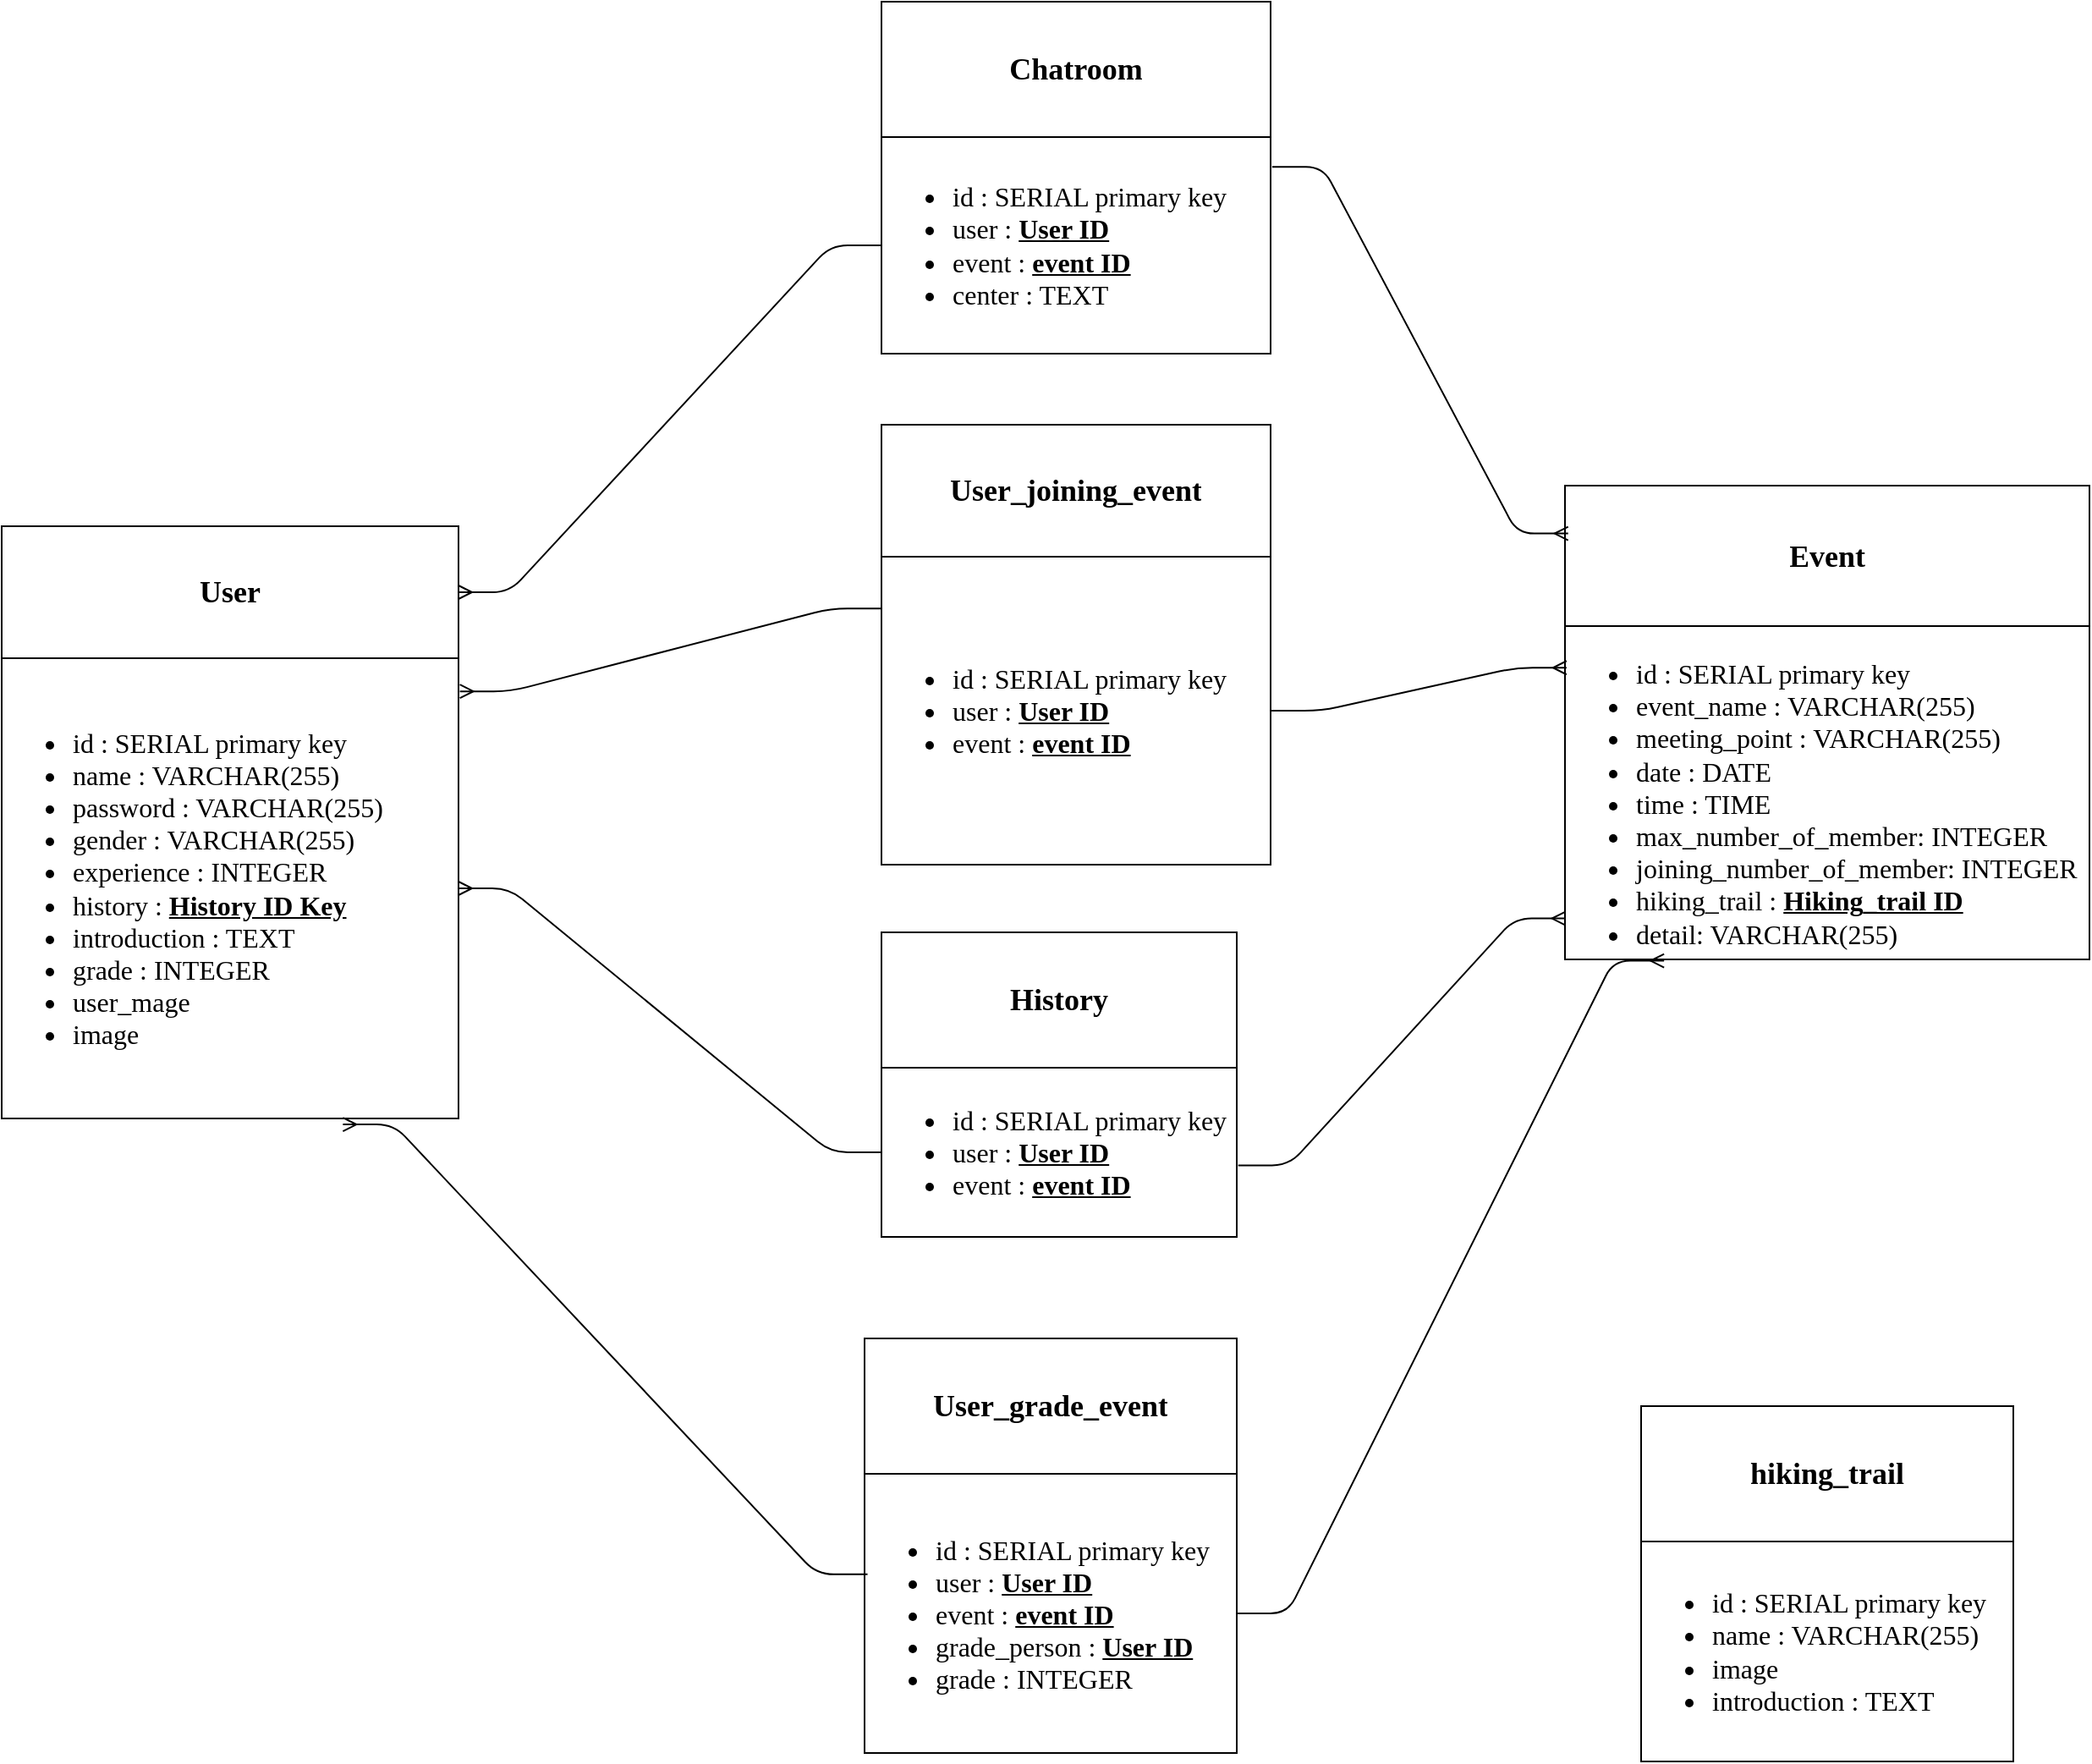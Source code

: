 <mxfile version="14.2.5" type="device"><diagram id="65VvHo6--kCIn4KXoi39" name="Page-1"><mxGraphModel dx="2545" dy="2104" grid="1" gridSize="10" guides="1" tooltips="1" connect="1" arrows="1" fold="1" page="1" pageScale="1" pageWidth="827" pageHeight="1169" math="0" shadow="0"><root><mxCell id="0"/><mxCell id="1" parent="0"/><mxCell id="d0yQMke6JM1EVP33kVht-1" value="" style="shape=table;html=1;whiteSpace=wrap;startSize=0;container=1;collapsible=0;childLayout=tableLayout;align=left;verticalAlign=top;" vertex="1" parent="1"><mxGeometry x="-510" y="-560" width="270" height="350.0" as="geometry"/></mxCell><mxCell id="d0yQMke6JM1EVP33kVht-2" value="" style="shape=partialRectangle;html=1;whiteSpace=wrap;collapsible=0;dropTarget=0;pointerEvents=0;fillColor=none;top=0;left=0;bottom=0;right=0;points=[[0,0.5],[1,0.5]];portConstraint=eastwest;" vertex="1" parent="d0yQMke6JM1EVP33kVht-1"><mxGeometry width="270" height="78" as="geometry"/></mxCell><mxCell id="d0yQMke6JM1EVP33kVht-3" value="&lt;h2 style=&quot;font-family: &amp;#34;times new roman&amp;#34; ; background-color: rgb(170 , 170 , 170)&quot;&gt;&lt;div style=&quot;color: rgb(212 , 212 , 212) ; background-color: rgb(30 , 30 , 30) ; font-family: &amp;#34;consolas&amp;#34; , &amp;#34;courier new&amp;#34; , monospace ; font-weight: normal ; font-size: 14px ; line-height: 19px&quot;&gt;&lt;/div&gt;&lt;/h2&gt;&lt;h2 style=&quot;font-family: &amp;#34;times new roman&amp;#34;&quot;&gt;&lt;span style=&quot;background-color: rgb(255 , 255 , 255)&quot;&gt;User&lt;/span&gt;&lt;/h2&gt;" style="shape=partialRectangle;html=1;whiteSpace=wrap;connectable=0;overflow=hidden;fillColor=none;top=0;left=0;bottom=0;right=0;" vertex="1" parent="d0yQMke6JM1EVP33kVht-2"><mxGeometry width="270" height="78" as="geometry"/></mxCell><mxCell id="d0yQMke6JM1EVP33kVht-96" style="shape=partialRectangle;html=1;whiteSpace=wrap;collapsible=0;dropTarget=0;pointerEvents=0;fillColor=none;top=0;left=0;bottom=0;right=0;points=[[0,0.5],[1,0.5]];portConstraint=eastwest;" vertex="1" parent="d0yQMke6JM1EVP33kVht-1"><mxGeometry y="78" width="270" height="272" as="geometry"/></mxCell><mxCell id="d0yQMke6JM1EVP33kVht-97" value="&lt;ul style=&quot;font-family: &amp;#34;times new roman&amp;#34; ; font-size: medium&quot;&gt;&lt;li&gt;id : SERIAL primary key&lt;/li&gt;&lt;li&gt;name : VARCHAR(255)&lt;/li&gt;&lt;li&gt;password : VARCHAR(255)&lt;/li&gt;&lt;li&gt;gender : VARCHAR(255)&lt;/li&gt;&lt;li&gt;experience : INTEGER&lt;/li&gt;&lt;li&gt;history : &lt;u&gt;&lt;b&gt;History ID Key&lt;/b&gt;&lt;/u&gt;&lt;/li&gt;&lt;li&gt;introduction : TEXT&lt;/li&gt;&lt;li&gt;grade : INTEGER&lt;/li&gt;&lt;li&gt;user_mage&lt;/li&gt;&lt;li&gt;image&lt;/li&gt;&lt;/ul&gt;" style="shape=partialRectangle;html=1;whiteSpace=wrap;connectable=0;overflow=hidden;fillColor=none;top=0;left=0;bottom=0;right=0;align=left;" vertex="1" parent="d0yQMke6JM1EVP33kVht-96"><mxGeometry width="270" height="272" as="geometry"/></mxCell><mxCell id="d0yQMke6JM1EVP33kVht-4" value="" style="shape=table;html=1;whiteSpace=wrap;startSize=0;container=1;collapsible=0;childLayout=tableLayout;" vertex="1" parent="1"><mxGeometry x="10" y="-620" width="230" height="260" as="geometry"/></mxCell><mxCell id="d0yQMke6JM1EVP33kVht-5" value="" style="shape=partialRectangle;html=1;whiteSpace=wrap;collapsible=0;dropTarget=0;pointerEvents=0;fillColor=none;top=0;left=0;bottom=0;right=0;points=[[0,0.5],[1,0.5]];portConstraint=eastwest;" vertex="1" parent="d0yQMke6JM1EVP33kVht-4"><mxGeometry width="230" height="78" as="geometry"/></mxCell><mxCell id="d0yQMke6JM1EVP33kVht-6" value="&lt;h2 style=&quot;font-family: &amp;#34;times new roman&amp;#34;&quot;&gt;&lt;span style=&quot;background-color: rgb(255 , 255 , 255)&quot;&gt;User_joining_event&lt;/span&gt;&lt;/h2&gt;" style="shape=partialRectangle;html=1;whiteSpace=wrap;connectable=0;overflow=hidden;fillColor=none;top=0;left=0;bottom=0;right=0;" vertex="1" parent="d0yQMke6JM1EVP33kVht-5"><mxGeometry width="230" height="78" as="geometry"/></mxCell><mxCell id="d0yQMke6JM1EVP33kVht-98" style="shape=partialRectangle;html=1;whiteSpace=wrap;collapsible=0;dropTarget=0;pointerEvents=0;fillColor=none;top=0;left=0;bottom=0;right=0;points=[[0,0.5],[1,0.5]];portConstraint=eastwest;" vertex="1" parent="d0yQMke6JM1EVP33kVht-4"><mxGeometry y="78" width="230" height="182" as="geometry"/></mxCell><mxCell id="d0yQMke6JM1EVP33kVht-99" value="&lt;ul style=&quot;font-family: &amp;#34;times new roman&amp;#34; ; font-size: medium&quot;&gt;&lt;li&gt;id : SERIAL primary key&lt;/li&gt;&lt;li&gt;user : &lt;b&gt;&lt;u&gt;User ID&lt;/u&gt;&lt;/b&gt;&lt;/li&gt;&lt;li&gt;event : &lt;b&gt;&lt;u&gt;event ID&lt;/u&gt;&lt;/b&gt;&lt;/li&gt;&lt;/ul&gt;" style="shape=partialRectangle;html=1;whiteSpace=wrap;connectable=0;overflow=hidden;fillColor=none;top=0;left=0;bottom=0;right=0;fontStyle=0;align=left;" vertex="1" parent="d0yQMke6JM1EVP33kVht-98"><mxGeometry width="230" height="182" as="geometry"/></mxCell><mxCell id="d0yQMke6JM1EVP33kVht-7" value="" style="shape=table;html=1;whiteSpace=wrap;startSize=0;container=1;collapsible=0;childLayout=tableLayout;align=left;" vertex="1" parent="1"><mxGeometry x="10" y="-320" width="210" height="180" as="geometry"/></mxCell><mxCell id="d0yQMke6JM1EVP33kVht-8" value="" style="shape=partialRectangle;html=1;whiteSpace=wrap;collapsible=0;dropTarget=0;pointerEvents=0;fillColor=none;top=0;left=0;bottom=0;right=0;points=[[0,0.5],[1,0.5]];portConstraint=eastwest;" vertex="1" parent="d0yQMke6JM1EVP33kVht-7"><mxGeometry width="210" height="80" as="geometry"/></mxCell><mxCell id="d0yQMke6JM1EVP33kVht-9" value="&lt;h2 style=&quot;font-family: &amp;#34;times new roman&amp;#34;&quot;&gt;&lt;span style=&quot;background-color: rgb(255 , 255 , 255)&quot;&gt;History&lt;/span&gt;&lt;/h2&gt;" style="shape=partialRectangle;html=1;whiteSpace=wrap;connectable=0;overflow=hidden;fillColor=none;top=0;left=0;bottom=0;right=0;" vertex="1" parent="d0yQMke6JM1EVP33kVht-8"><mxGeometry width="210" height="80" as="geometry"/></mxCell><mxCell id="d0yQMke6JM1EVP33kVht-104" style="shape=partialRectangle;html=1;whiteSpace=wrap;collapsible=0;dropTarget=0;pointerEvents=0;fillColor=none;top=0;left=0;bottom=0;right=0;points=[[0,0.5],[1,0.5]];portConstraint=eastwest;fontStyle=0;align=left;" vertex="1" parent="d0yQMke6JM1EVP33kVht-7"><mxGeometry y="80" width="210" height="100" as="geometry"/></mxCell><mxCell id="d0yQMke6JM1EVP33kVht-105" value="&lt;ul style=&quot;font-family: &amp;#34;times new roman&amp;#34; ; font-size: medium&quot;&gt;&lt;li&gt;id : SERIAL primary key&lt;/li&gt;&lt;li&gt;user : &lt;u&gt;&lt;b&gt;User ID&lt;/b&gt;&lt;/u&gt;&lt;/li&gt;&lt;li&gt;event : &lt;b&gt;&lt;u&gt;event ID&lt;/u&gt;&lt;/b&gt;&lt;/li&gt;&lt;/ul&gt;" style="shape=partialRectangle;html=1;whiteSpace=wrap;connectable=0;overflow=hidden;fillColor=none;top=0;left=0;bottom=0;right=0;align=left;" vertex="1" parent="d0yQMke6JM1EVP33kVht-104"><mxGeometry width="210" height="100" as="geometry"/></mxCell><mxCell id="d0yQMke6JM1EVP33kVht-30" value="" style="shape=table;html=1;whiteSpace=wrap;startSize=0;container=1;collapsible=0;childLayout=tableLayout;" vertex="1" parent="1"><mxGeometry x="459" y="-40" width="220" height="210" as="geometry"/></mxCell><mxCell id="d0yQMke6JM1EVP33kVht-31" value="" style="shape=partialRectangle;html=1;whiteSpace=wrap;collapsible=0;dropTarget=0;pointerEvents=0;fillColor=none;top=0;left=0;bottom=0;right=0;points=[[0,0.5],[1,0.5]];portConstraint=eastwest;" vertex="1" parent="d0yQMke6JM1EVP33kVht-30"><mxGeometry width="220" height="80" as="geometry"/></mxCell><mxCell id="d0yQMke6JM1EVP33kVht-32" value="&lt;h2 style=&quot;font-family: &amp;#34;times new roman&amp;#34;&quot;&gt;&lt;span style=&quot;background-color: rgb(255 , 255 , 255)&quot;&gt;hiking_trail&lt;/span&gt;&lt;/h2&gt;" style="shape=partialRectangle;html=1;whiteSpace=wrap;connectable=0;overflow=hidden;fillColor=none;top=0;left=0;bottom=0;right=0;" vertex="1" parent="d0yQMke6JM1EVP33kVht-31"><mxGeometry width="220" height="80" as="geometry"/></mxCell><mxCell id="d0yQMke6JM1EVP33kVht-110" style="shape=partialRectangle;html=1;whiteSpace=wrap;collapsible=0;dropTarget=0;pointerEvents=0;fillColor=none;top=0;left=0;bottom=0;right=0;points=[[0,0.5],[1,0.5]];portConstraint=eastwest;" vertex="1" parent="d0yQMke6JM1EVP33kVht-30"><mxGeometry y="80" width="220" height="130" as="geometry"/></mxCell><mxCell id="d0yQMke6JM1EVP33kVht-111" value="&lt;ul style=&quot;font-family: &amp;#34;times new roman&amp;#34; ; font-size: medium&quot;&gt;&lt;li&gt;id : SERIAL primary key&lt;/li&gt;&lt;li&gt;name : VARCHAR(255)&lt;/li&gt;&lt;li&gt;image&lt;/li&gt;&lt;li&gt;introduction : TEXT&lt;/li&gt;&lt;/ul&gt;" style="shape=partialRectangle;html=1;whiteSpace=wrap;connectable=0;overflow=hidden;fillColor=none;top=0;left=0;bottom=0;right=0;align=left;" vertex="1" parent="d0yQMke6JM1EVP33kVht-110"><mxGeometry width="220" height="130" as="geometry"/></mxCell><mxCell id="d0yQMke6JM1EVP33kVht-33" value="" style="shape=table;html=1;whiteSpace=wrap;startSize=0;container=1;collapsible=0;childLayout=tableLayout;" vertex="1" parent="1"><mxGeometry x="10" y="-870" width="230" height="208" as="geometry"/></mxCell><mxCell id="d0yQMke6JM1EVP33kVht-34" value="" style="shape=partialRectangle;html=1;whiteSpace=wrap;collapsible=0;dropTarget=0;pointerEvents=0;fillColor=none;top=0;left=0;bottom=0;right=0;points=[[0,0.5],[1,0.5]];portConstraint=eastwest;" vertex="1" parent="d0yQMke6JM1EVP33kVht-33"><mxGeometry width="230" height="80" as="geometry"/></mxCell><mxCell id="d0yQMke6JM1EVP33kVht-35" value="&lt;h2 style=&quot;font-family: &amp;#34;times new roman&amp;#34;&quot;&gt;&lt;span style=&quot;background-color: rgb(255 , 255 , 255)&quot;&gt;Chatroom&lt;/span&gt;&lt;/h2&gt;" style="shape=partialRectangle;html=1;whiteSpace=wrap;connectable=0;overflow=hidden;fillColor=none;top=0;left=0;bottom=0;right=0;" vertex="1" parent="d0yQMke6JM1EVP33kVht-34"><mxGeometry width="230" height="80" as="geometry"/></mxCell><mxCell id="d0yQMke6JM1EVP33kVht-106" style="shape=partialRectangle;html=1;whiteSpace=wrap;collapsible=0;dropTarget=0;pointerEvents=0;fillColor=none;top=0;left=0;bottom=0;right=0;points=[[0,0.5],[1,0.5]];portConstraint=eastwest;" vertex="1" parent="d0yQMke6JM1EVP33kVht-33"><mxGeometry y="80" width="230" height="128" as="geometry"/></mxCell><mxCell id="d0yQMke6JM1EVP33kVht-107" value="&lt;ul style=&quot;font-family: &amp;#34;times new roman&amp;#34; ; font-size: medium&quot;&gt;&lt;li&gt;id : SERIAL primary key&lt;/li&gt;&lt;li&gt;user : &lt;b&gt;&lt;u&gt;User ID&lt;/u&gt;&lt;/b&gt;&lt;/li&gt;&lt;li&gt;event : &lt;b&gt;&lt;u&gt;event ID&lt;/u&gt;&lt;/b&gt;&lt;/li&gt;&lt;li&gt;center : TEXT&lt;/li&gt;&lt;/ul&gt;" style="shape=partialRectangle;html=1;whiteSpace=wrap;connectable=0;overflow=hidden;fillColor=none;top=0;left=0;bottom=0;right=0;align=left;" vertex="1" parent="d0yQMke6JM1EVP33kVht-106"><mxGeometry width="230" height="128" as="geometry"/></mxCell><mxCell id="d0yQMke6JM1EVP33kVht-36" value="" style="shape=table;html=1;whiteSpace=wrap;startSize=0;container=1;collapsible=0;childLayout=tableLayout;" vertex="1" parent="1"><mxGeometry x="414" y="-584" width="310" height="280.0" as="geometry"/></mxCell><mxCell id="d0yQMke6JM1EVP33kVht-37" value="" style="shape=partialRectangle;html=1;whiteSpace=wrap;collapsible=0;dropTarget=0;pointerEvents=0;fillColor=none;top=0;left=0;bottom=0;right=0;points=[[0,0.5],[1,0.5]];portConstraint=eastwest;" vertex="1" parent="d0yQMke6JM1EVP33kVht-36"><mxGeometry width="310" height="83" as="geometry"/></mxCell><mxCell id="d0yQMke6JM1EVP33kVht-38" value="&lt;h2 style=&quot;font-family: &amp;#34;times new roman&amp;#34;&quot;&gt;&lt;span style=&quot;background-color: rgb(255 , 255 , 255)&quot;&gt;Event&lt;/span&gt;&lt;/h2&gt;" style="shape=partialRectangle;html=1;whiteSpace=wrap;connectable=0;overflow=hidden;fillColor=none;top=0;left=0;bottom=0;right=0;" vertex="1" parent="d0yQMke6JM1EVP33kVht-37"><mxGeometry width="310" height="83" as="geometry"/></mxCell><mxCell id="d0yQMke6JM1EVP33kVht-102" style="shape=partialRectangle;html=1;whiteSpace=wrap;collapsible=0;dropTarget=0;pointerEvents=0;fillColor=none;top=0;left=0;bottom=0;right=0;points=[[0,0.5],[1,0.5]];portConstraint=eastwest;" vertex="1" parent="d0yQMke6JM1EVP33kVht-36"><mxGeometry y="83" width="310" height="197" as="geometry"/></mxCell><mxCell id="d0yQMke6JM1EVP33kVht-103" value="&lt;ul style=&quot;font-family: &amp;#34;times new roman&amp;#34; ; font-size: medium&quot;&gt;&lt;li&gt;id : SERIAL primary key&lt;/li&gt;&lt;li&gt;event_name : VARCHAR(255)&lt;/li&gt;&lt;li&gt;meeting_point : VARCHAR(255)&lt;/li&gt;&lt;li&gt;date : DATE&lt;/li&gt;&lt;li&gt;time : TIME&lt;/li&gt;&lt;li&gt;max_number_of_member: INTEGER&lt;/li&gt;&lt;li&gt;joining_number_of_member: INTEGER&lt;/li&gt;&lt;li&gt;hiking_trail :&amp;nbsp;&lt;b&gt;&lt;u&gt;Hiking_trail ID&lt;/u&gt;&lt;/b&gt;&lt;/li&gt;&lt;li&gt;detail: VARCHAR(255)&lt;/li&gt;&lt;/ul&gt;" style="shape=partialRectangle;html=1;whiteSpace=wrap;connectable=0;overflow=hidden;fillColor=none;top=0;left=0;bottom=0;right=0;align=left;" vertex="1" parent="d0yQMke6JM1EVP33kVht-102"><mxGeometry width="310" height="197" as="geometry"/></mxCell><mxCell id="d0yQMke6JM1EVP33kVht-39" value="" style="shape=table;html=1;whiteSpace=wrap;startSize=0;container=1;collapsible=0;childLayout=tableLayout;" vertex="1" parent="1"><mxGeometry y="-80" width="220" height="245" as="geometry"/></mxCell><mxCell id="d0yQMke6JM1EVP33kVht-40" value="" style="shape=partialRectangle;html=1;whiteSpace=wrap;collapsible=0;dropTarget=0;pointerEvents=0;fillColor=none;top=0;left=0;bottom=0;right=0;points=[[0,0.5],[1,0.5]];portConstraint=eastwest;" vertex="1" parent="d0yQMke6JM1EVP33kVht-39"><mxGeometry width="220" height="80" as="geometry"/></mxCell><mxCell id="d0yQMke6JM1EVP33kVht-41" value="&lt;h2 style=&quot;font-family: &amp;#34;times new roman&amp;#34;&quot;&gt;&lt;span style=&quot;background-color: rgb(255 , 255 , 255)&quot;&gt;User_grade_event&lt;/span&gt;&lt;/h2&gt;" style="shape=partialRectangle;html=1;whiteSpace=wrap;connectable=0;overflow=hidden;fillColor=none;top=0;left=0;bottom=0;right=0;" vertex="1" parent="d0yQMke6JM1EVP33kVht-40"><mxGeometry width="220" height="80" as="geometry"/></mxCell><mxCell id="d0yQMke6JM1EVP33kVht-108" style="shape=partialRectangle;html=1;whiteSpace=wrap;collapsible=0;dropTarget=0;pointerEvents=0;fillColor=none;top=0;left=0;bottom=0;right=0;points=[[0,0.5],[1,0.5]];portConstraint=eastwest;" vertex="1" parent="d0yQMke6JM1EVP33kVht-39"><mxGeometry y="80" width="220" height="165" as="geometry"/></mxCell><mxCell id="d0yQMke6JM1EVP33kVht-109" value="&lt;ul style=&quot;font-family: &amp;#34;times new roman&amp;#34; ; font-size: medium&quot;&gt;&lt;li&gt;id : SERIAL primary key&lt;/li&gt;&lt;li&gt;user : &lt;b&gt;&lt;u&gt;User ID&lt;/u&gt;&lt;/b&gt;&lt;/li&gt;&lt;li&gt;event : &lt;b&gt;&lt;u&gt;event ID&lt;/u&gt;&lt;/b&gt;&lt;/li&gt;&lt;li&gt;grade_person : &lt;b&gt;&lt;u&gt;User ID&lt;/u&gt;&lt;/b&gt;&lt;/li&gt;&lt;li&gt;grade : INTEGER&lt;/li&gt;&lt;/ul&gt;" style="shape=partialRectangle;html=1;whiteSpace=wrap;connectable=0;overflow=hidden;fillColor=none;top=0;left=0;bottom=0;right=0;align=left;" vertex="1" parent="d0yQMke6JM1EVP33kVht-108"><mxGeometry width="220" height="165" as="geometry"/></mxCell><mxCell id="d0yQMke6JM1EVP33kVht-113" value="" style="edgeStyle=entityRelationEdgeStyle;fontSize=12;html=1;endArrow=ERmany;entryX=1.003;entryY=0.072;entryDx=0;entryDy=0;entryPerimeter=0;exitX=0;exitY=0.168;exitDx=0;exitDy=0;exitPerimeter=0;" edge="1" parent="1" source="d0yQMke6JM1EVP33kVht-98" target="d0yQMke6JM1EVP33kVht-96"><mxGeometry width="100" height="100" relative="1" as="geometry"><mxPoint x="-70" y="-540" as="sourcePoint"/><mxPoint x="-190" y="-470" as="targetPoint"/></mxGeometry></mxCell><mxCell id="d0yQMke6JM1EVP33kVht-112" value="" style="edgeStyle=entityRelationEdgeStyle;fontSize=12;html=1;endArrow=ERmany;exitX=1;exitY=0.5;exitDx=0;exitDy=0;entryX=0.003;entryY=0.125;entryDx=0;entryDy=0;entryPerimeter=0;" edge="1" parent="1" source="d0yQMke6JM1EVP33kVht-98" target="d0yQMke6JM1EVP33kVht-102"><mxGeometry width="100" height="100" relative="1" as="geometry"><mxPoint x="314" y="-290" as="sourcePoint"/><mxPoint x="340" y="-560" as="targetPoint"/></mxGeometry></mxCell><mxCell id="d0yQMke6JM1EVP33kVht-114" value="" style="edgeStyle=entityRelationEdgeStyle;fontSize=12;html=1;endArrow=ERmany;" edge="1" parent="1" source="d0yQMke6JM1EVP33kVht-104" target="d0yQMke6JM1EVP33kVht-96"><mxGeometry width="100" height="100" relative="1" as="geometry"><mxPoint x="-310" y="10" as="sourcePoint"/><mxPoint x="-140" y="-190" as="targetPoint"/></mxGeometry></mxCell><mxCell id="d0yQMke6JM1EVP33kVht-115" value="" style="edgeStyle=entityRelationEdgeStyle;fontSize=12;html=1;endArrow=ERmany;exitX=1.004;exitY=0.577;exitDx=0;exitDy=0;exitPerimeter=0;entryX=0.001;entryY=0.877;entryDx=0;entryDy=0;entryPerimeter=0;" edge="1" parent="1" source="d0yQMke6JM1EVP33kVht-104" target="d0yQMke6JM1EVP33kVht-102"><mxGeometry width="100" height="100" relative="1" as="geometry"><mxPoint x="200" y="-190" as="sourcePoint"/><mxPoint x="410" y="-360" as="targetPoint"/></mxGeometry></mxCell><mxCell id="d0yQMke6JM1EVP33kVht-120" value="" style="edgeStyle=entityRelationEdgeStyle;fontSize=12;html=1;endArrow=ERmany;entryX=0.006;entryY=0.341;entryDx=0;entryDy=0;entryPerimeter=0;exitX=1.004;exitY=0.138;exitDx=0;exitDy=0;exitPerimeter=0;" edge="1" parent="1" source="d0yQMke6JM1EVP33kVht-106" target="d0yQMke6JM1EVP33kVht-37"><mxGeometry width="100" height="100" relative="1" as="geometry"><mxPoint x="280" y="-600" as="sourcePoint"/><mxPoint x="380" y="-700" as="targetPoint"/></mxGeometry></mxCell><mxCell id="d0yQMke6JM1EVP33kVht-121" value="" style="edgeStyle=entityRelationEdgeStyle;fontSize=12;html=1;endArrow=ERmany;" edge="1" parent="1" source="d0yQMke6JM1EVP33kVht-106" target="d0yQMke6JM1EVP33kVht-2"><mxGeometry width="100" height="100" relative="1" as="geometry"><mxPoint x="-170" y="-600" as="sourcePoint"/><mxPoint x="-70" y="-700" as="targetPoint"/></mxGeometry></mxCell><mxCell id="d0yQMke6JM1EVP33kVht-122" value="" style="edgeStyle=entityRelationEdgeStyle;fontSize=12;html=1;endArrow=ERmany;entryX=0.189;entryY=1.004;entryDx=0;entryDy=0;entryPerimeter=0;" edge="1" parent="1" source="d0yQMke6JM1EVP33kVht-108" target="d0yQMke6JM1EVP33kVht-102"><mxGeometry width="100" height="100" relative="1" as="geometry"><mxPoint x="280" y="-20" as="sourcePoint"/><mxPoint x="380" y="-120" as="targetPoint"/></mxGeometry></mxCell><mxCell id="d0yQMke6JM1EVP33kVht-123" value="" style="edgeStyle=entityRelationEdgeStyle;fontSize=12;html=1;endArrow=ERmany;exitX=0.008;exitY=0.36;exitDx=0;exitDy=0;exitPerimeter=0;entryX=0.747;entryY=1.013;entryDx=0;entryDy=0;entryPerimeter=0;" edge="1" parent="1" source="d0yQMke6JM1EVP33kVht-108" target="d0yQMke6JM1EVP33kVht-96"><mxGeometry width="100" height="100" relative="1" as="geometry"><mxPoint x="110" y="-140" as="sourcePoint"/><mxPoint x="210" y="-240" as="targetPoint"/></mxGeometry></mxCell></root></mxGraphModel></diagram></mxfile>